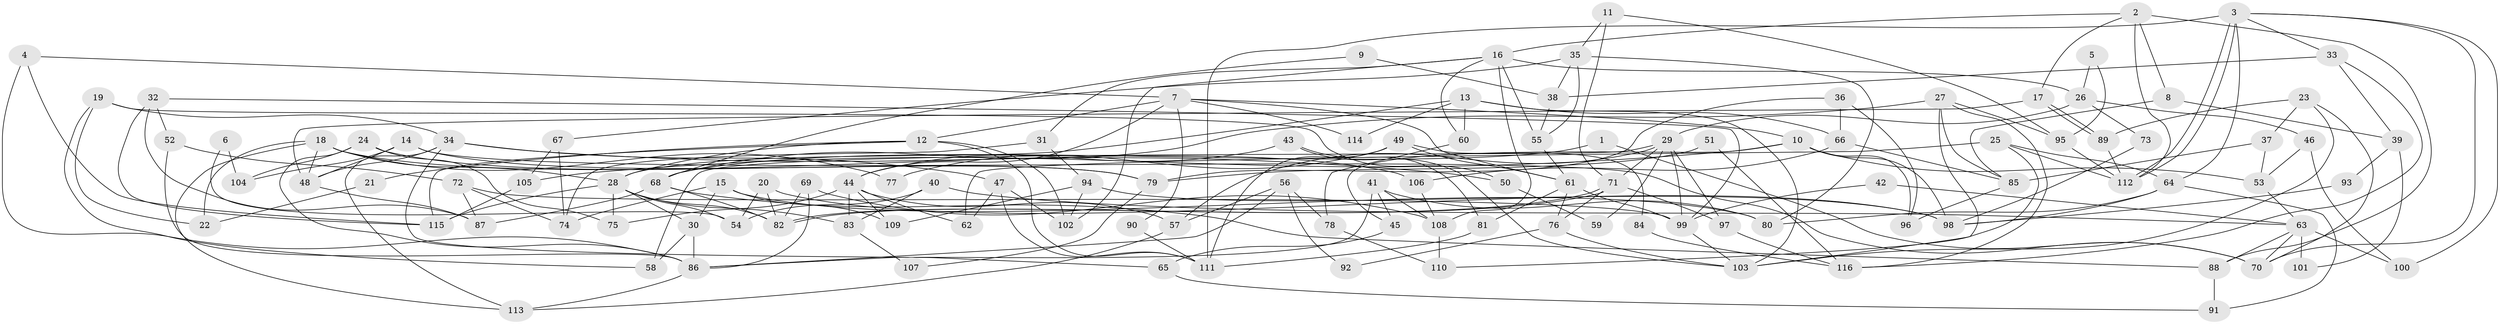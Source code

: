 // coarse degree distribution, {5: 0.047619047619047616, 6: 0.13095238095238096, 3: 0.23809523809523808, 2: 0.16666666666666666, 11: 0.023809523809523808, 8: 0.03571428571428571, 9: 0.07142857142857142, 4: 0.21428571428571427, 7: 0.07142857142857142}
// Generated by graph-tools (version 1.1) at 2025/23/03/03/25 07:23:58]
// undirected, 116 vertices, 232 edges
graph export_dot {
graph [start="1"]
  node [color=gray90,style=filled];
  1;
  2;
  3;
  4;
  5;
  6;
  7;
  8;
  9;
  10;
  11;
  12;
  13;
  14;
  15;
  16;
  17;
  18;
  19;
  20;
  21;
  22;
  23;
  24;
  25;
  26;
  27;
  28;
  29;
  30;
  31;
  32;
  33;
  34;
  35;
  36;
  37;
  38;
  39;
  40;
  41;
  42;
  43;
  44;
  45;
  46;
  47;
  48;
  49;
  50;
  51;
  52;
  53;
  54;
  55;
  56;
  57;
  58;
  59;
  60;
  61;
  62;
  63;
  64;
  65;
  66;
  67;
  68;
  69;
  70;
  71;
  72;
  73;
  74;
  75;
  76;
  77;
  78;
  79;
  80;
  81;
  82;
  83;
  84;
  85;
  86;
  87;
  88;
  89;
  90;
  91;
  92;
  93;
  94;
  95;
  96;
  97;
  98;
  99;
  100;
  101;
  102;
  103;
  104;
  105;
  106;
  107;
  108;
  109;
  110;
  111;
  112;
  113;
  114;
  115;
  116;
  1 -- 68;
  1 -- 70;
  2 -- 17;
  2 -- 112;
  2 -- 8;
  2 -- 16;
  2 -- 88;
  3 -- 33;
  3 -- 112;
  3 -- 112;
  3 -- 64;
  3 -- 70;
  3 -- 100;
  3 -- 111;
  4 -- 86;
  4 -- 7;
  4 -- 115;
  5 -- 26;
  5 -- 95;
  6 -- 104;
  6 -- 54;
  7 -- 12;
  7 -- 44;
  7 -- 10;
  7 -- 61;
  7 -- 90;
  7 -- 114;
  8 -- 85;
  8 -- 39;
  9 -- 38;
  9 -- 68;
  10 -- 53;
  10 -- 45;
  10 -- 96;
  10 -- 98;
  10 -- 105;
  11 -- 35;
  11 -- 71;
  11 -- 95;
  12 -- 111;
  12 -- 28;
  12 -- 21;
  12 -- 102;
  12 -- 115;
  13 -- 28;
  13 -- 66;
  13 -- 60;
  13 -- 103;
  13 -- 114;
  14 -- 48;
  14 -- 70;
  14 -- 79;
  14 -- 104;
  15 -- 74;
  15 -- 80;
  15 -- 30;
  15 -- 109;
  16 -- 108;
  16 -- 26;
  16 -- 31;
  16 -- 55;
  16 -- 60;
  16 -- 102;
  17 -- 89;
  17 -- 89;
  17 -- 48;
  18 -- 28;
  18 -- 48;
  18 -- 22;
  18 -- 77;
  18 -- 79;
  18 -- 113;
  19 -- 58;
  19 -- 34;
  19 -- 22;
  19 -- 50;
  20 -- 98;
  20 -- 82;
  20 -- 54;
  21 -- 22;
  23 -- 70;
  23 -- 103;
  23 -- 37;
  23 -- 89;
  24 -- 106;
  24 -- 86;
  24 -- 75;
  24 -- 104;
  25 -- 62;
  25 -- 112;
  25 -- 64;
  25 -- 110;
  26 -- 29;
  26 -- 46;
  26 -- 73;
  27 -- 103;
  27 -- 95;
  27 -- 68;
  27 -- 85;
  27 -- 116;
  28 -- 115;
  28 -- 75;
  28 -- 30;
  28 -- 54;
  28 -- 82;
  28 -- 83;
  29 -- 71;
  29 -- 99;
  29 -- 57;
  29 -- 58;
  29 -- 59;
  29 -- 97;
  30 -- 58;
  30 -- 86;
  31 -- 94;
  31 -- 74;
  32 -- 115;
  32 -- 52;
  32 -- 87;
  32 -- 99;
  33 -- 38;
  33 -- 116;
  33 -- 39;
  34 -- 47;
  34 -- 65;
  34 -- 48;
  34 -- 50;
  34 -- 113;
  35 -- 80;
  35 -- 55;
  35 -- 38;
  35 -- 67;
  36 -- 79;
  36 -- 96;
  36 -- 66;
  37 -- 53;
  37 -- 85;
  38 -- 55;
  39 -- 93;
  39 -- 101;
  40 -- 83;
  40 -- 54;
  40 -- 63;
  41 -- 108;
  41 -- 86;
  41 -- 45;
  41 -- 80;
  42 -- 99;
  42 -- 63;
  43 -- 44;
  43 -- 103;
  43 -- 81;
  44 -- 57;
  44 -- 109;
  44 -- 62;
  44 -- 75;
  44 -- 83;
  45 -- 65;
  46 -- 100;
  46 -- 53;
  47 -- 111;
  47 -- 102;
  47 -- 62;
  48 -- 87;
  49 -- 111;
  49 -- 61;
  49 -- 77;
  49 -- 84;
  50 -- 59;
  51 -- 116;
  51 -- 79;
  52 -- 72;
  52 -- 86;
  53 -- 63;
  55 -- 61;
  56 -- 57;
  56 -- 86;
  56 -- 78;
  56 -- 92;
  57 -- 113;
  60 -- 78;
  61 -- 99;
  61 -- 76;
  61 -- 81;
  63 -- 88;
  63 -- 70;
  63 -- 100;
  63 -- 101;
  64 -- 80;
  64 -- 91;
  64 -- 98;
  65 -- 91;
  66 -- 85;
  66 -- 106;
  67 -- 105;
  67 -- 74;
  68 -- 82;
  68 -- 87;
  68 -- 88;
  69 -- 82;
  69 -- 86;
  69 -- 108;
  71 -- 76;
  71 -- 82;
  71 -- 82;
  71 -- 97;
  72 -- 74;
  72 -- 87;
  72 -- 99;
  73 -- 98;
  76 -- 103;
  76 -- 92;
  78 -- 110;
  79 -- 107;
  81 -- 111;
  83 -- 107;
  84 -- 116;
  85 -- 96;
  86 -- 113;
  88 -- 91;
  89 -- 112;
  90 -- 111;
  93 -- 98;
  94 -- 102;
  94 -- 98;
  94 -- 109;
  95 -- 112;
  97 -- 116;
  99 -- 103;
  105 -- 115;
  106 -- 108;
  108 -- 110;
}
